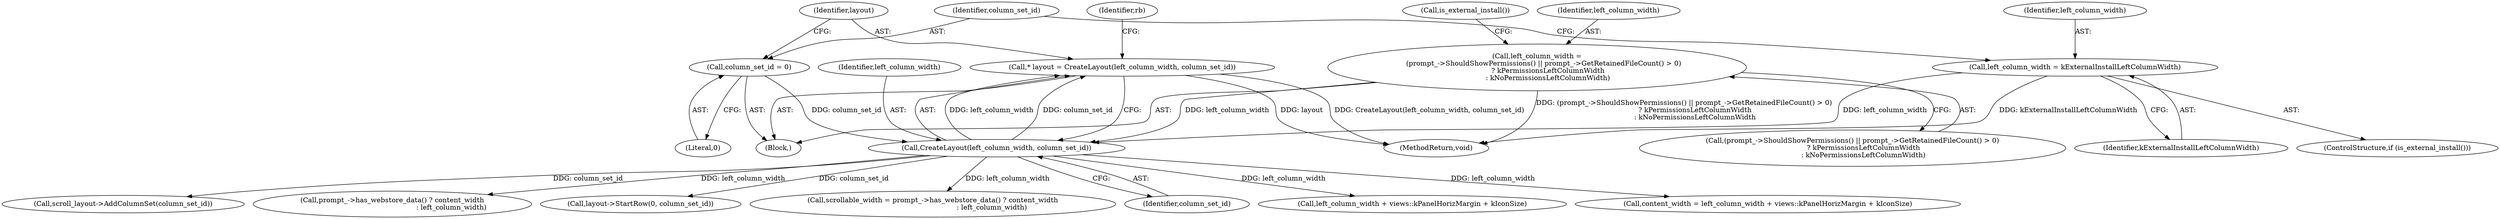 digraph "0_Chrome_0a1c15fecb1240ab909e1431b6127410c3b380e0_0@pointer" {
"1000124" [label="(Call,* layout = CreateLayout(left_column_width, column_set_id))"];
"1000126" [label="(Call,CreateLayout(left_column_width, column_set_id))"];
"1000116" [label="(Call,left_column_width = kExternalInstallLeftColumnWidth)"];
"1000104" [label="(Call,left_column_width =\n      (prompt_->ShouldShowPermissions() || prompt_->GetRetainedFileCount() > 0)\n          ? kPermissionsLeftColumnWidth\n          : kNoPermissionsLeftColumnWidth)"];
"1000120" [label="(Call,column_set_id = 0)"];
"1000117" [label="(Identifier,left_column_width)"];
"1000237" [label="(Call,scroll_layout->AddColumnSet(column_set_id))"];
"1000105" [label="(Identifier,left_column_width)"];
"1000242" [label="(Call,prompt_->has_webstore_data() ? content_width\n                                                      : left_column_width)"];
"1000115" [label="(Call,is_external_install())"];
"1000118" [label="(Identifier,kExternalInstallLeftColumnWidth)"];
"1000136" [label="(Call,layout->StartRow(0, column_set_id))"];
"1000496" [label="(MethodReturn,void)"];
"1000240" [label="(Call,scrollable_width = prompt_->has_webstore_data() ? content_width\n                                                      : left_column_width)"];
"1000106" [label="(Call,(prompt_->ShouldShowPermissions() || prompt_->GetRetainedFileCount() > 0)\n          ? kPermissionsLeftColumnWidth\n          : kNoPermissionsLeftColumnWidth)"];
"1000131" [label="(Identifier,rb)"];
"1000104" [label="(Call,left_column_width =\n      (prompt_->ShouldShowPermissions() || prompt_->GetRetainedFileCount() > 0)\n          ? kPermissionsLeftColumnWidth\n          : kNoPermissionsLeftColumnWidth)"];
"1000122" [label="(Literal,0)"];
"1000128" [label="(Identifier,column_set_id)"];
"1000126" [label="(Call,CreateLayout(left_column_width, column_set_id))"];
"1000102" [label="(Block,)"];
"1000125" [label="(Identifier,layout)"];
"1000116" [label="(Call,left_column_width = kExternalInstallLeftColumnWidth)"];
"1000120" [label="(Call,column_set_id = 0)"];
"1000127" [label="(Identifier,left_column_width)"];
"1000217" [label="(Call,left_column_width + views::kPanelHorizMargin + kIconSize)"];
"1000114" [label="(ControlStructure,if (is_external_install()))"];
"1000121" [label="(Identifier,column_set_id)"];
"1000124" [label="(Call,* layout = CreateLayout(left_column_width, column_set_id))"];
"1000215" [label="(Call,content_width = left_column_width + views::kPanelHorizMargin + kIconSize)"];
"1000124" -> "1000102"  [label="AST: "];
"1000124" -> "1000126"  [label="CFG: "];
"1000125" -> "1000124"  [label="AST: "];
"1000126" -> "1000124"  [label="AST: "];
"1000131" -> "1000124"  [label="CFG: "];
"1000124" -> "1000496"  [label="DDG: CreateLayout(left_column_width, column_set_id)"];
"1000124" -> "1000496"  [label="DDG: layout"];
"1000126" -> "1000124"  [label="DDG: left_column_width"];
"1000126" -> "1000124"  [label="DDG: column_set_id"];
"1000126" -> "1000128"  [label="CFG: "];
"1000127" -> "1000126"  [label="AST: "];
"1000128" -> "1000126"  [label="AST: "];
"1000116" -> "1000126"  [label="DDG: left_column_width"];
"1000104" -> "1000126"  [label="DDG: left_column_width"];
"1000120" -> "1000126"  [label="DDG: column_set_id"];
"1000126" -> "1000136"  [label="DDG: column_set_id"];
"1000126" -> "1000215"  [label="DDG: left_column_width"];
"1000126" -> "1000217"  [label="DDG: left_column_width"];
"1000126" -> "1000237"  [label="DDG: column_set_id"];
"1000126" -> "1000240"  [label="DDG: left_column_width"];
"1000126" -> "1000242"  [label="DDG: left_column_width"];
"1000116" -> "1000114"  [label="AST: "];
"1000116" -> "1000118"  [label="CFG: "];
"1000117" -> "1000116"  [label="AST: "];
"1000118" -> "1000116"  [label="AST: "];
"1000121" -> "1000116"  [label="CFG: "];
"1000116" -> "1000496"  [label="DDG: kExternalInstallLeftColumnWidth"];
"1000104" -> "1000102"  [label="AST: "];
"1000104" -> "1000106"  [label="CFG: "];
"1000105" -> "1000104"  [label="AST: "];
"1000106" -> "1000104"  [label="AST: "];
"1000115" -> "1000104"  [label="CFG: "];
"1000104" -> "1000496"  [label="DDG: (prompt_->ShouldShowPermissions() || prompt_->GetRetainedFileCount() > 0)\n          ? kPermissionsLeftColumnWidth\n          : kNoPermissionsLeftColumnWidth"];
"1000120" -> "1000102"  [label="AST: "];
"1000120" -> "1000122"  [label="CFG: "];
"1000121" -> "1000120"  [label="AST: "];
"1000122" -> "1000120"  [label="AST: "];
"1000125" -> "1000120"  [label="CFG: "];
}
